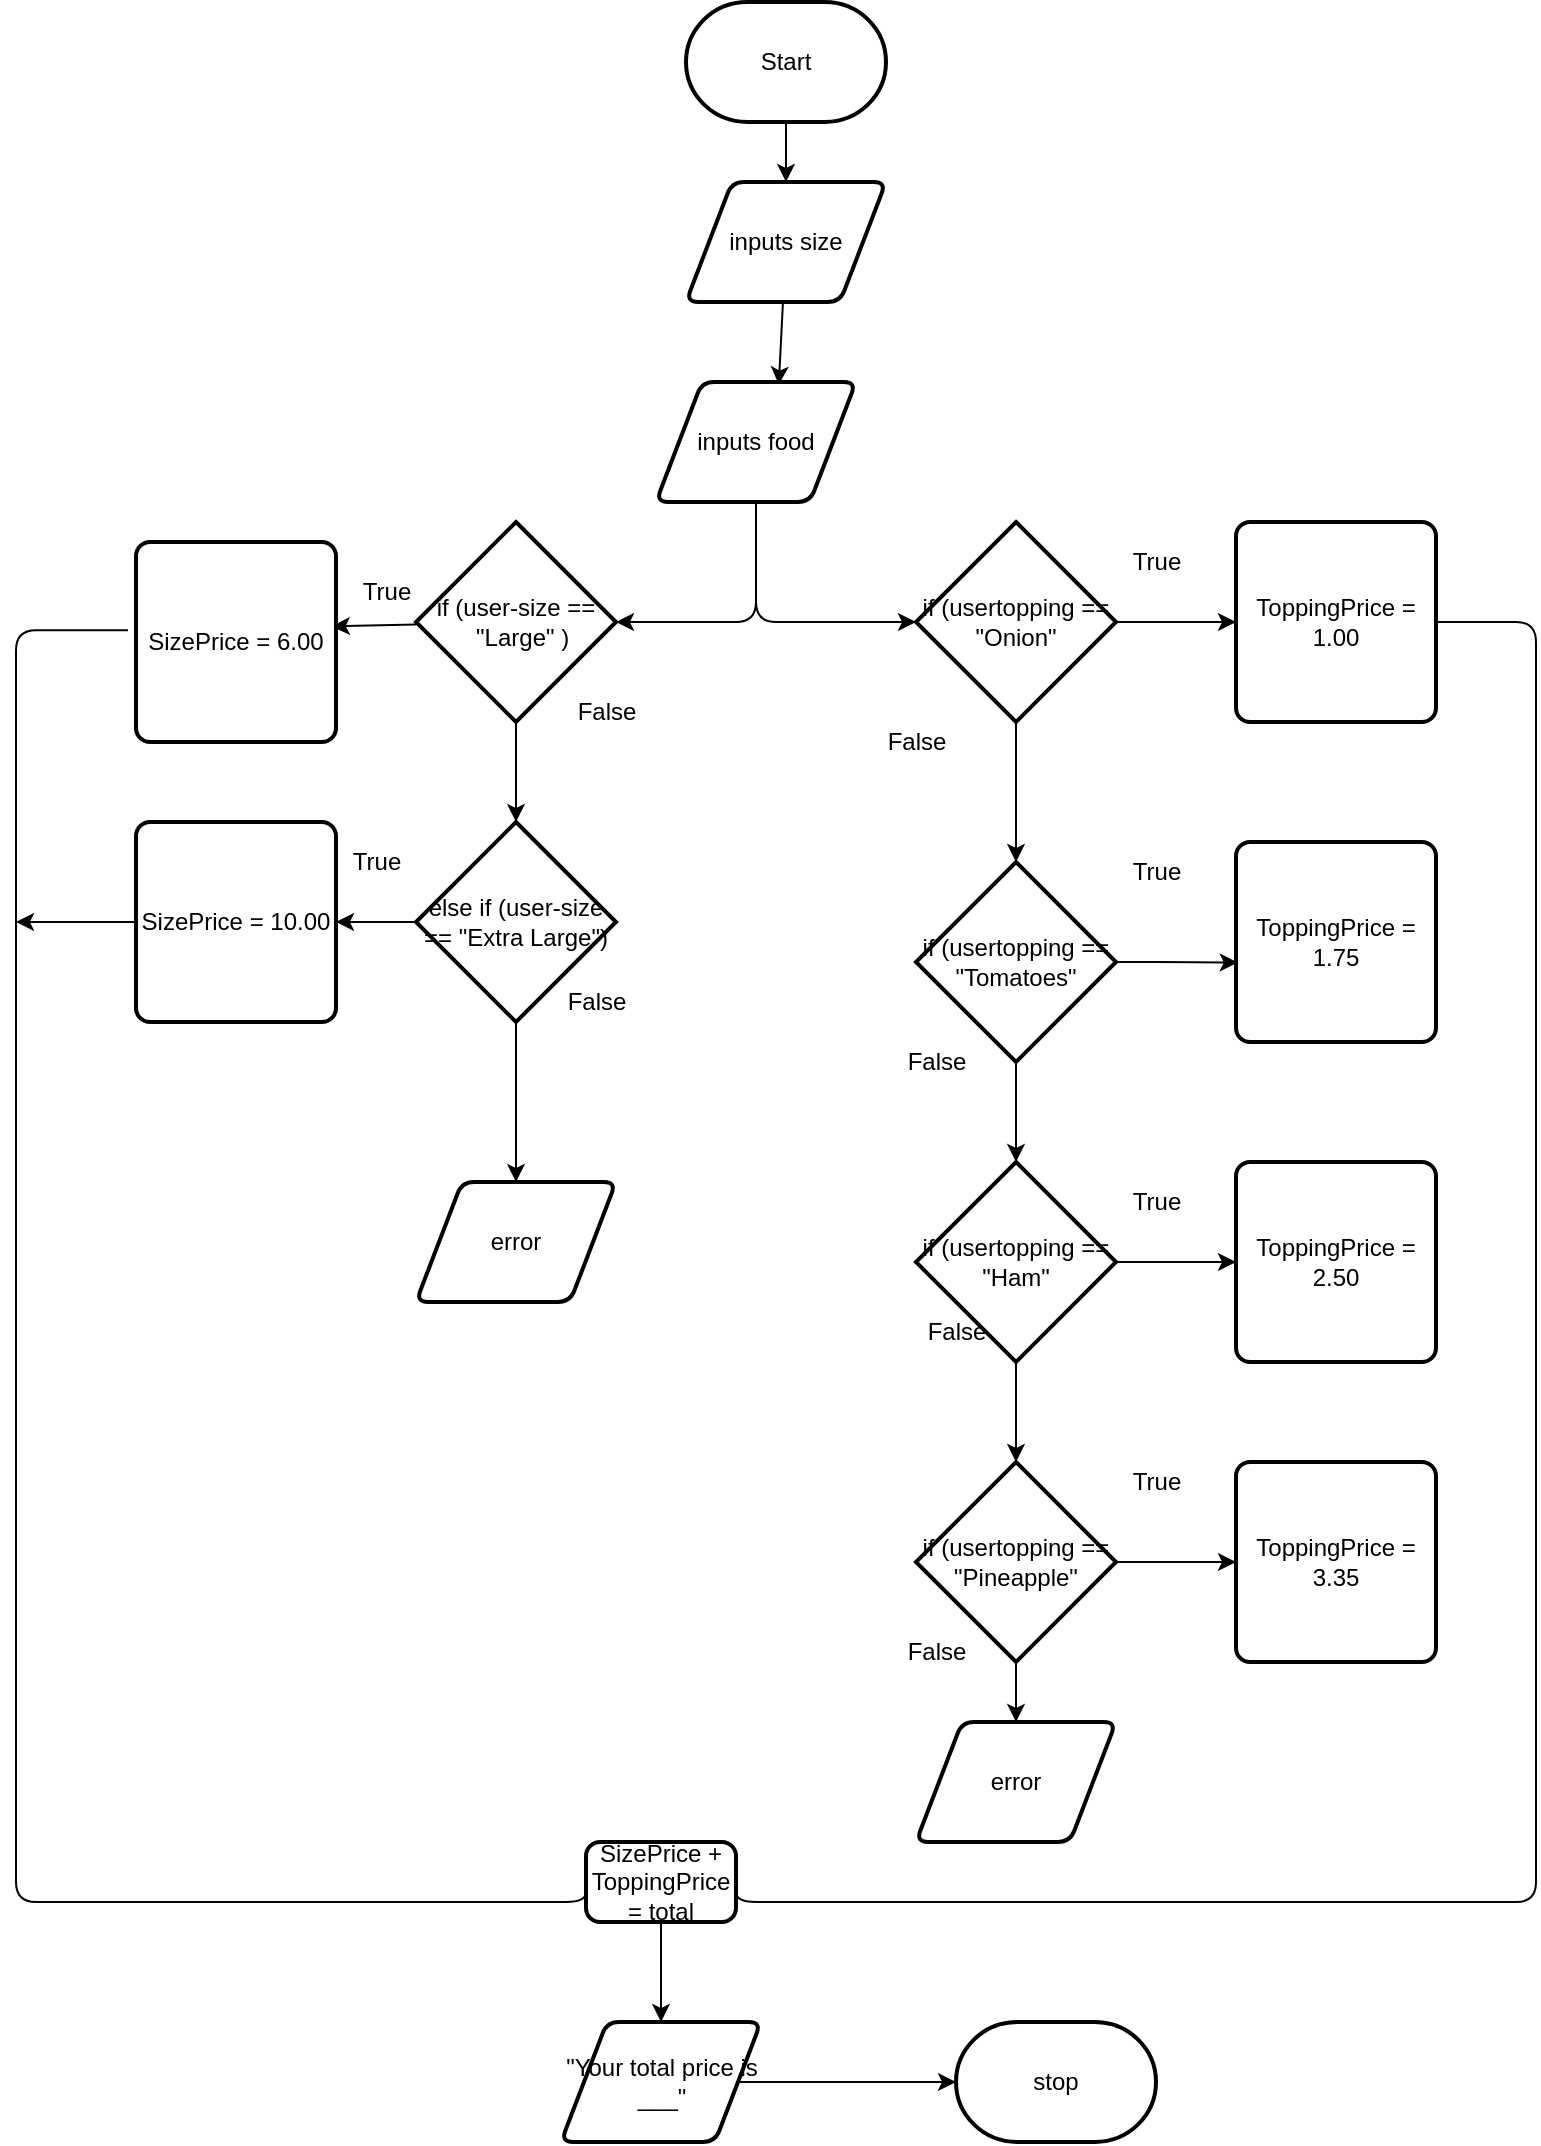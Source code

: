 <mxfile>
    <diagram id="HIP3nbAZw_EuaXWnEj3U" name="Page-1">
        <mxGraphModel dx="462" dy="569" grid="1" gridSize="10" guides="1" tooltips="1" connect="1" arrows="1" fold="1" page="1" pageScale="1" pageWidth="850" pageHeight="1100" math="0" shadow="0">
            <root>
                <mxCell id="0"/>
                <mxCell id="1" parent="0"/>
                <mxCell id="5" style="edgeStyle=none;html=1;entryX=0.5;entryY=0;entryDx=0;entryDy=0;" edge="1" parent="1" source="2" target="4">
                    <mxGeometry relative="1" as="geometry"/>
                </mxCell>
                <mxCell id="2" value="Start" style="strokeWidth=2;html=1;shape=mxgraph.flowchart.terminator;whiteSpace=wrap;" parent="1" vertex="1">
                    <mxGeometry x="375" y="10" width="100" height="60" as="geometry"/>
                </mxCell>
                <mxCell id="7" style="edgeStyle=none;html=1;entryX=0.614;entryY=0.021;entryDx=0;entryDy=0;entryPerimeter=0;" edge="1" parent="1" source="4" target="6">
                    <mxGeometry relative="1" as="geometry"/>
                </mxCell>
                <mxCell id="4" value="inputs size" style="shape=parallelogram;html=1;strokeWidth=2;perimeter=parallelogramPerimeter;whiteSpace=wrap;rounded=1;arcSize=12;size=0.23;" vertex="1" parent="1">
                    <mxGeometry x="375" y="100" width="100" height="60" as="geometry"/>
                </mxCell>
                <mxCell id="MIZYTr7ud4k09izZkJ4G-14" style="edgeStyle=none;html=1;entryX=1;entryY=0.5;entryDx=0;entryDy=0;entryPerimeter=0;" edge="1" parent="1" source="6" target="8">
                    <mxGeometry relative="1" as="geometry">
                        <mxPoint x="420" y="320" as="targetPoint"/>
                        <Array as="points">
                            <mxPoint x="410" y="320"/>
                        </Array>
                    </mxGeometry>
                </mxCell>
                <mxCell id="MIZYTr7ud4k09izZkJ4G-15" style="edgeStyle=none;html=1;entryX=0;entryY=0.5;entryDx=0;entryDy=0;entryPerimeter=0;" edge="1" parent="1" source="6" target="MIZYTr7ud4k09izZkJ4G-25">
                    <mxGeometry relative="1" as="geometry">
                        <mxPoint x="490" y="320" as="targetPoint"/>
                        <Array as="points">
                            <mxPoint x="410" y="320"/>
                        </Array>
                    </mxGeometry>
                </mxCell>
                <mxCell id="6" value="inputs food" style="shape=parallelogram;html=1;strokeWidth=2;perimeter=parallelogramPerimeter;whiteSpace=wrap;rounded=1;arcSize=12;size=0.23;" vertex="1" parent="1">
                    <mxGeometry x="360" y="200" width="100" height="60" as="geometry"/>
                </mxCell>
                <mxCell id="MIZYTr7ud4k09izZkJ4G-10" style="edgeStyle=none;html=1;entryX=0.979;entryY=0.422;entryDx=0;entryDy=0;entryPerimeter=0;" edge="1" parent="1" source="8" target="MIZYTr7ud4k09izZkJ4G-9">
                    <mxGeometry relative="1" as="geometry"/>
                </mxCell>
                <mxCell id="MIZYTr7ud4k09izZkJ4G-18" style="edgeStyle=none;html=1;entryX=0.5;entryY=0;entryDx=0;entryDy=0;entryPerimeter=0;" edge="1" parent="1" source="8" target="MIZYTr7ud4k09izZkJ4G-17">
                    <mxGeometry relative="1" as="geometry"/>
                </mxCell>
                <mxCell id="8" value="if (user-size ==&lt;br&gt;&amp;nbsp; &quot;Large&quot; )" style="strokeWidth=2;html=1;shape=mxgraph.flowchart.decision;whiteSpace=wrap;" vertex="1" parent="1">
                    <mxGeometry x="240" y="270" width="100" height="100" as="geometry"/>
                </mxCell>
                <mxCell id="MIZYTr7ud4k09izZkJ4G-9" value="SizePrice = 6.00" style="rounded=1;whiteSpace=wrap;html=1;absoluteArcSize=1;arcSize=14;strokeWidth=2;" vertex="1" parent="1">
                    <mxGeometry x="100" y="280" width="100" height="100" as="geometry"/>
                </mxCell>
                <mxCell id="MIZYTr7ud4k09izZkJ4G-11" value="True" style="text;html=1;align=center;verticalAlign=middle;resizable=0;points=[];autosize=1;strokeColor=none;fillColor=none;" vertex="1" parent="1">
                    <mxGeometry x="200" y="290" width="50" height="30" as="geometry"/>
                </mxCell>
                <mxCell id="MIZYTr7ud4k09izZkJ4G-12" value="False" style="text;html=1;align=center;verticalAlign=middle;resizable=0;points=[];autosize=1;strokeColor=none;fillColor=none;" vertex="1" parent="1">
                    <mxGeometry x="310" y="350" width="50" height="30" as="geometry"/>
                </mxCell>
                <mxCell id="MIZYTr7ud4k09izZkJ4G-20" style="edgeStyle=none;html=1;entryX=1;entryY=0.5;entryDx=0;entryDy=0;" edge="1" parent="1" source="MIZYTr7ud4k09izZkJ4G-17" target="MIZYTr7ud4k09izZkJ4G-19">
                    <mxGeometry relative="1" as="geometry"/>
                </mxCell>
                <mxCell id="MIZYTr7ud4k09izZkJ4G-66" style="edgeStyle=orthogonalEdgeStyle;html=1;entryX=0.5;entryY=0;entryDx=0;entryDy=0;" edge="1" parent="1" source="MIZYTr7ud4k09izZkJ4G-17" target="MIZYTr7ud4k09izZkJ4G-65">
                    <mxGeometry relative="1" as="geometry"/>
                </mxCell>
                <mxCell id="MIZYTr7ud4k09izZkJ4G-17" value="else if (user-size == &quot;Extra Large&quot;)" style="strokeWidth=2;html=1;shape=mxgraph.flowchart.decision;whiteSpace=wrap;" vertex="1" parent="1">
                    <mxGeometry x="240" y="420" width="100" height="100" as="geometry"/>
                </mxCell>
                <mxCell id="MIZYTr7ud4k09izZkJ4G-24" style="edgeStyle=orthogonalEdgeStyle;html=1;" edge="1" parent="1" source="MIZYTr7ud4k09izZkJ4G-19">
                    <mxGeometry relative="1" as="geometry">
                        <mxPoint x="40" y="470" as="targetPoint"/>
                    </mxGeometry>
                </mxCell>
                <mxCell id="MIZYTr7ud4k09izZkJ4G-19" value="SizePrice = 10.00" style="rounded=1;whiteSpace=wrap;html=1;absoluteArcSize=1;arcSize=14;strokeWidth=2;" vertex="1" parent="1">
                    <mxGeometry x="100" y="420" width="100" height="100" as="geometry"/>
                </mxCell>
                <mxCell id="MIZYTr7ud4k09izZkJ4G-21" value="True" style="text;html=1;align=center;verticalAlign=middle;resizable=0;points=[];autosize=1;strokeColor=none;fillColor=none;" vertex="1" parent="1">
                    <mxGeometry x="195" y="425" width="50" height="30" as="geometry"/>
                </mxCell>
                <mxCell id="MIZYTr7ud4k09izZkJ4G-22" value="False" style="text;html=1;align=center;verticalAlign=middle;resizable=0;points=[];autosize=1;strokeColor=none;fillColor=none;" vertex="1" parent="1">
                    <mxGeometry x="305" y="495" width="50" height="30" as="geometry"/>
                </mxCell>
                <mxCell id="MIZYTr7ud4k09izZkJ4G-23" value="" style="endArrow=none;html=1;entryX=-0.04;entryY=0.441;entryDx=0;entryDy=0;entryPerimeter=0;edgeStyle=orthogonalEdgeStyle;exitX=0;exitY=0.5;exitDx=0;exitDy=0;" edge="1" parent="1" source="MIZYTr7ud4k09izZkJ4G-69" target="MIZYTr7ud4k09izZkJ4G-9">
                    <mxGeometry width="50" height="50" relative="1" as="geometry">
                        <mxPoint x="290" y="960" as="sourcePoint"/>
                        <mxPoint x="60" y="330" as="targetPoint"/>
                        <Array as="points">
                            <mxPoint x="40" y="960"/>
                            <mxPoint x="40" y="324"/>
                        </Array>
                    </mxGeometry>
                </mxCell>
                <mxCell id="MIZYTr7ud4k09izZkJ4G-26" style="edgeStyle=orthogonalEdgeStyle;html=1;" edge="1" parent="1" source="MIZYTr7ud4k09izZkJ4G-25">
                    <mxGeometry relative="1" as="geometry">
                        <mxPoint x="650" y="320" as="targetPoint"/>
                    </mxGeometry>
                </mxCell>
                <mxCell id="MIZYTr7ud4k09izZkJ4G-29" style="edgeStyle=orthogonalEdgeStyle;html=1;entryX=0.5;entryY=0;entryDx=0;entryDy=0;entryPerimeter=0;" edge="1" parent="1" source="MIZYTr7ud4k09izZkJ4G-25" target="MIZYTr7ud4k09izZkJ4G-31">
                    <mxGeometry relative="1" as="geometry">
                        <mxPoint x="540" y="430" as="targetPoint"/>
                    </mxGeometry>
                </mxCell>
                <mxCell id="MIZYTr7ud4k09izZkJ4G-25" value="if (usertopping == &quot;Onion&quot;" style="strokeWidth=2;html=1;shape=mxgraph.flowchart.decision;whiteSpace=wrap;" vertex="1" parent="1">
                    <mxGeometry x="490" y="270" width="100" height="100" as="geometry"/>
                </mxCell>
                <mxCell id="MIZYTr7ud4k09izZkJ4G-27" value="True" style="text;html=1;align=center;verticalAlign=middle;resizable=0;points=[];autosize=1;strokeColor=none;fillColor=none;" vertex="1" parent="1">
                    <mxGeometry x="585" y="275" width="50" height="30" as="geometry"/>
                </mxCell>
                <mxCell id="MIZYTr7ud4k09izZkJ4G-28" value="False" style="text;html=1;align=center;verticalAlign=middle;resizable=0;points=[];autosize=1;strokeColor=none;fillColor=none;" vertex="1" parent="1">
                    <mxGeometry x="465" y="365" width="50" height="30" as="geometry"/>
                </mxCell>
                <mxCell id="MIZYTr7ud4k09izZkJ4G-30" value="ToppingPrice = 1.00" style="rounded=1;whiteSpace=wrap;html=1;absoluteArcSize=1;arcSize=14;strokeWidth=2;" vertex="1" parent="1">
                    <mxGeometry x="650" y="270" width="100" height="100" as="geometry"/>
                </mxCell>
                <mxCell id="MIZYTr7ud4k09izZkJ4G-39" style="edgeStyle=orthogonalEdgeStyle;html=1;entryX=0.5;entryY=0;entryDx=0;entryDy=0;entryPerimeter=0;" edge="1" parent="1" source="MIZYTr7ud4k09izZkJ4G-31" target="MIZYTr7ud4k09izZkJ4G-38">
                    <mxGeometry relative="1" as="geometry"/>
                </mxCell>
                <mxCell id="MIZYTr7ud4k09izZkJ4G-44" style="edgeStyle=orthogonalEdgeStyle;html=1;entryX=0.009;entryY=0.603;entryDx=0;entryDy=0;entryPerimeter=0;" edge="1" parent="1" source="MIZYTr7ud4k09izZkJ4G-31" target="MIZYTr7ud4k09izZkJ4G-34">
                    <mxGeometry relative="1" as="geometry"/>
                </mxCell>
                <mxCell id="MIZYTr7ud4k09izZkJ4G-31" value="if (usertopping == &quot;Tomatoes&quot;" style="strokeWidth=2;html=1;shape=mxgraph.flowchart.decision;whiteSpace=wrap;" vertex="1" parent="1">
                    <mxGeometry x="490" y="440" width="100" height="100" as="geometry"/>
                </mxCell>
                <mxCell id="MIZYTr7ud4k09izZkJ4G-34" value="ToppingPrice = 1.75" style="rounded=1;whiteSpace=wrap;html=1;absoluteArcSize=1;arcSize=14;strokeWidth=2;" vertex="1" parent="1">
                    <mxGeometry x="650" y="430" width="100" height="100" as="geometry"/>
                </mxCell>
                <mxCell id="MIZYTr7ud4k09izZkJ4G-35" value="ToppingPrice = 3.35" style="rounded=1;whiteSpace=wrap;html=1;absoluteArcSize=1;arcSize=14;strokeWidth=2;" vertex="1" parent="1">
                    <mxGeometry x="650" y="740" width="100" height="100" as="geometry"/>
                </mxCell>
                <mxCell id="MIZYTr7ud4k09izZkJ4G-36" value="ToppingPrice = 2.50" style="rounded=1;whiteSpace=wrap;html=1;absoluteArcSize=1;arcSize=14;strokeWidth=2;" vertex="1" parent="1">
                    <mxGeometry x="650" y="590" width="100" height="100" as="geometry"/>
                </mxCell>
                <mxCell id="MIZYTr7ud4k09izZkJ4G-42" style="edgeStyle=orthogonalEdgeStyle;html=1;entryX=0.5;entryY=0;entryDx=0;entryDy=0;" edge="1" parent="1" source="MIZYTr7ud4k09izZkJ4G-37" target="MIZYTr7ud4k09izZkJ4G-41">
                    <mxGeometry relative="1" as="geometry"/>
                </mxCell>
                <mxCell id="MIZYTr7ud4k09izZkJ4G-46" style="edgeStyle=orthogonalEdgeStyle;html=1;entryX=0;entryY=0.5;entryDx=0;entryDy=0;" edge="1" parent="1" source="MIZYTr7ud4k09izZkJ4G-37" target="MIZYTr7ud4k09izZkJ4G-35">
                    <mxGeometry relative="1" as="geometry"/>
                </mxCell>
                <mxCell id="MIZYTr7ud4k09izZkJ4G-37" value="if (usertopping == &quot;Pineapple&quot;" style="strokeWidth=2;html=1;shape=mxgraph.flowchart.decision;whiteSpace=wrap;" vertex="1" parent="1">
                    <mxGeometry x="490" y="740" width="100" height="100" as="geometry"/>
                </mxCell>
                <mxCell id="MIZYTr7ud4k09izZkJ4G-40" style="edgeStyle=orthogonalEdgeStyle;html=1;entryX=0.5;entryY=0;entryDx=0;entryDy=0;entryPerimeter=0;" edge="1" parent="1" source="MIZYTr7ud4k09izZkJ4G-38" target="MIZYTr7ud4k09izZkJ4G-37">
                    <mxGeometry relative="1" as="geometry"/>
                </mxCell>
                <mxCell id="MIZYTr7ud4k09izZkJ4G-45" style="edgeStyle=orthogonalEdgeStyle;html=1;entryX=0;entryY=0.5;entryDx=0;entryDy=0;" edge="1" parent="1" source="MIZYTr7ud4k09izZkJ4G-38" target="MIZYTr7ud4k09izZkJ4G-36">
                    <mxGeometry relative="1" as="geometry">
                        <mxPoint x="640" y="640" as="targetPoint"/>
                    </mxGeometry>
                </mxCell>
                <mxCell id="MIZYTr7ud4k09izZkJ4G-38" value="if (usertopping == &quot;Ham&quot;" style="strokeWidth=2;html=1;shape=mxgraph.flowchart.decision;whiteSpace=wrap;" vertex="1" parent="1">
                    <mxGeometry x="490" y="590" width="100" height="100" as="geometry"/>
                </mxCell>
                <mxCell id="MIZYTr7ud4k09izZkJ4G-41" value="error" style="shape=parallelogram;html=1;strokeWidth=2;perimeter=parallelogramPerimeter;whiteSpace=wrap;rounded=1;arcSize=12;size=0.23;" vertex="1" parent="1">
                    <mxGeometry x="490" y="870" width="100" height="60" as="geometry"/>
                </mxCell>
                <mxCell id="MIZYTr7ud4k09izZkJ4G-47" value="False" style="text;html=1;align=center;verticalAlign=middle;resizable=0;points=[];autosize=1;strokeColor=none;fillColor=none;" vertex="1" parent="1">
                    <mxGeometry x="475" y="820" width="50" height="30" as="geometry"/>
                </mxCell>
                <mxCell id="MIZYTr7ud4k09izZkJ4G-48" value="False" style="text;html=1;align=center;verticalAlign=middle;resizable=0;points=[];autosize=1;strokeColor=none;fillColor=none;" vertex="1" parent="1">
                    <mxGeometry x="485" y="660" width="50" height="30" as="geometry"/>
                </mxCell>
                <mxCell id="MIZYTr7ud4k09izZkJ4G-49" value="False" style="text;html=1;align=center;verticalAlign=middle;resizable=0;points=[];autosize=1;strokeColor=none;fillColor=none;" vertex="1" parent="1">
                    <mxGeometry x="475" y="525" width="50" height="30" as="geometry"/>
                </mxCell>
                <mxCell id="MIZYTr7ud4k09izZkJ4G-62" value="True" style="text;html=1;align=center;verticalAlign=middle;resizable=0;points=[];autosize=1;strokeColor=none;fillColor=none;" vertex="1" parent="1">
                    <mxGeometry x="585" y="430" width="50" height="30" as="geometry"/>
                </mxCell>
                <mxCell id="MIZYTr7ud4k09izZkJ4G-63" value="True" style="text;html=1;align=center;verticalAlign=middle;resizable=0;points=[];autosize=1;strokeColor=none;fillColor=none;" vertex="1" parent="1">
                    <mxGeometry x="585" y="595" width="50" height="30" as="geometry"/>
                </mxCell>
                <mxCell id="MIZYTr7ud4k09izZkJ4G-64" value="True" style="text;html=1;align=center;verticalAlign=middle;resizable=0;points=[];autosize=1;strokeColor=none;fillColor=none;" vertex="1" parent="1">
                    <mxGeometry x="585" y="735" width="50" height="30" as="geometry"/>
                </mxCell>
                <mxCell id="MIZYTr7ud4k09izZkJ4G-65" value="error" style="shape=parallelogram;html=1;strokeWidth=2;perimeter=parallelogramPerimeter;whiteSpace=wrap;rounded=1;arcSize=12;size=0.23;" vertex="1" parent="1">
                    <mxGeometry x="240" y="600" width="100" height="60" as="geometry"/>
                </mxCell>
                <mxCell id="MIZYTr7ud4k09izZkJ4G-67" value="" style="endArrow=none;html=1;exitX=1;exitY=0.5;exitDx=0;exitDy=0;edgeStyle=orthogonalEdgeStyle;entryX=1;entryY=0.5;entryDx=0;entryDy=0;" edge="1" parent="1" source="MIZYTr7ud4k09izZkJ4G-30" target="MIZYTr7ud4k09izZkJ4G-69">
                    <mxGeometry width="50" height="50" relative="1" as="geometry">
                        <mxPoint x="760" y="380" as="sourcePoint"/>
                        <mxPoint x="770" y="960" as="targetPoint"/>
                        <Array as="points">
                            <mxPoint x="800" y="320"/>
                            <mxPoint x="800" y="960"/>
                        </Array>
                    </mxGeometry>
                </mxCell>
                <mxCell id="MIZYTr7ud4k09izZkJ4G-71" style="edgeStyle=orthogonalEdgeStyle;html=1;" edge="1" parent="1" source="MIZYTr7ud4k09izZkJ4G-69" target="MIZYTr7ud4k09izZkJ4G-70">
                    <mxGeometry relative="1" as="geometry"/>
                </mxCell>
                <mxCell id="MIZYTr7ud4k09izZkJ4G-69" value="SizePrice + ToppingPrice = total" style="rounded=1;whiteSpace=wrap;html=1;absoluteArcSize=1;arcSize=14;strokeWidth=2;" vertex="1" parent="1">
                    <mxGeometry x="325" y="930" width="75" height="40" as="geometry"/>
                </mxCell>
                <mxCell id="MIZYTr7ud4k09izZkJ4G-74" style="edgeStyle=orthogonalEdgeStyle;html=1;entryX=0;entryY=0.5;entryDx=0;entryDy=0;entryPerimeter=0;" edge="1" parent="1" source="MIZYTr7ud4k09izZkJ4G-70" target="MIZYTr7ud4k09izZkJ4G-73">
                    <mxGeometry relative="1" as="geometry"/>
                </mxCell>
                <mxCell id="MIZYTr7ud4k09izZkJ4G-70" value="&quot;Your total price is ___&quot;" style="shape=parallelogram;html=1;strokeWidth=2;perimeter=parallelogramPerimeter;whiteSpace=wrap;rounded=1;arcSize=12;size=0.23;" vertex="1" parent="1">
                    <mxGeometry x="312.5" y="1020" width="100" height="60" as="geometry"/>
                </mxCell>
                <mxCell id="MIZYTr7ud4k09izZkJ4G-73" value="stop" style="strokeWidth=2;html=1;shape=mxgraph.flowchart.terminator;whiteSpace=wrap;" vertex="1" parent="1">
                    <mxGeometry x="510" y="1020" width="100" height="60" as="geometry"/>
                </mxCell>
            </root>
        </mxGraphModel>
    </diagram>
    <diagram id="wYVmM6QZbSKrs5YmjAZx" name="第 2 页">
        <mxGraphModel dx="300" dy="370" grid="1" gridSize="10" guides="1" tooltips="1" connect="1" arrows="1" fold="1" page="1" pageScale="1" pageWidth="827" pageHeight="1169" math="0" shadow="0">
            <root>
                <mxCell id="0"/>
                <mxCell id="1" parent="0"/>
            </root>
        </mxGraphModel>
    </diagram>
</mxfile>
